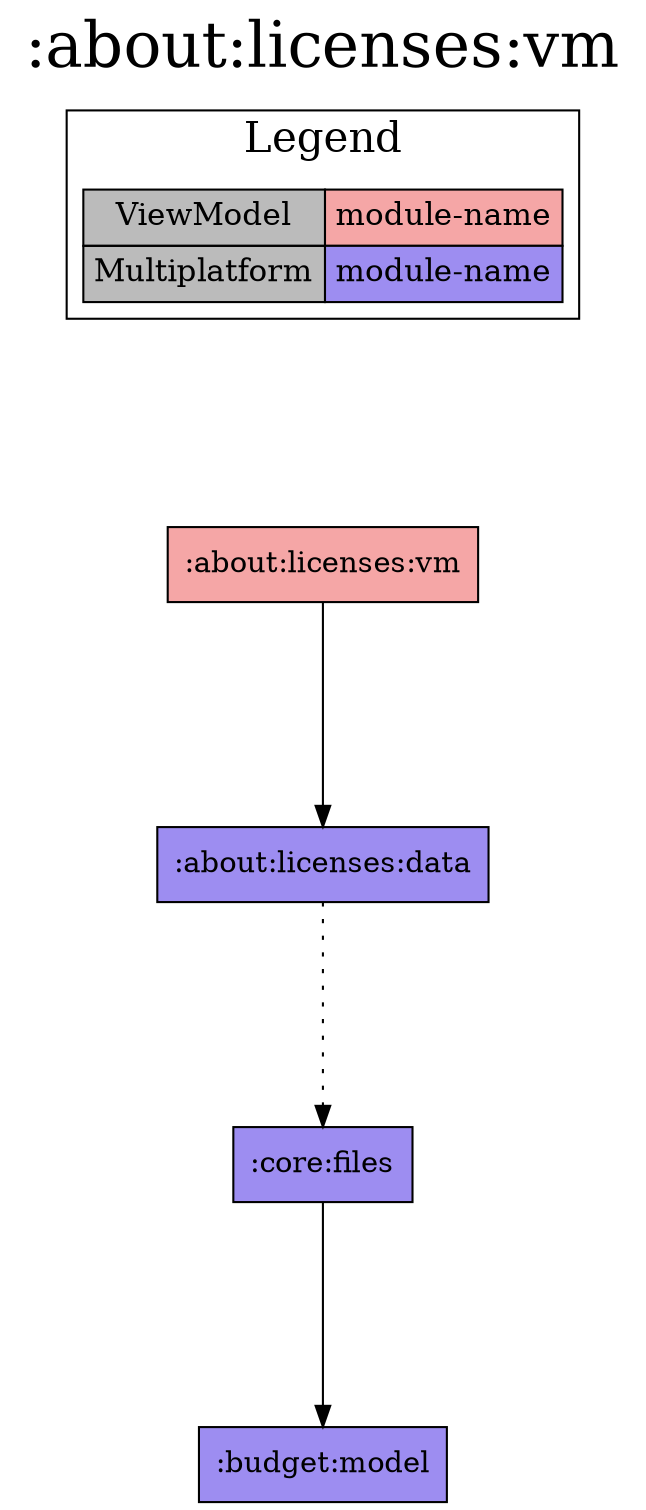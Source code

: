 digraph {
edge ["dir"="forward"]
graph ["dpi"="100","label"=":about:licenses:vm","labelloc"="t","fontsize"="30","ranksep"="1.5","rankdir"="TB"]
node ["style"="filled"]
":about:licenses:data" ["fillcolor"="#9D8DF1","shape"="box"]
":about:licenses:vm" ["fillcolor"="#F5A6A6","shape"="box"]
":budget:model" ["fillcolor"="#9D8DF1","shape"="box"]
":core:files" ["fillcolor"="#9D8DF1","shape"="box"]
{
edge ["dir"="none"]
graph ["rank"="same"]
}
":about:licenses:data" -> ":core:files" ["style"="dotted"]
":about:licenses:vm" -> ":about:licenses:data"
":core:files" -> ":budget:model"
subgraph "cluster_legend" {
edge ["dir"="none"]
graph ["label"="Legend","fontsize"="20"]
"Legend" ["style"="filled","fillcolor"="#bbbbbb","shape"="none","margin"="0","fontsize"="15","label"=<
<TABLE BORDER="0" CELLBORDER="1" CELLSPACING="0" CELLPADDING="4">
<TR><TD>ViewModel</TD><TD BGCOLOR="#F5A6A6">module-name</TD></TR>
<TR><TD>Multiplatform</TD><TD BGCOLOR="#9D8DF1">module-name</TD></TR>
</TABLE>
>]
} -> ":about:licenses:vm" ["style"="invis"]
}
